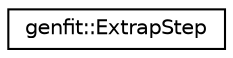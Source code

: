 digraph "Graphical Class Hierarchy"
{
 // LATEX_PDF_SIZE
  edge [fontname="Helvetica",fontsize="10",labelfontname="Helvetica",labelfontsize="10"];
  node [fontname="Helvetica",fontsize="10",shape=record];
  rankdir="LR";
  Node0 [label="genfit::ExtrapStep",height=0.2,width=0.4,color="black", fillcolor="white", style="filled",URL="$structgenfit_1_1ExtrapStep.html",tooltip="Helper for RKTrackRep."];
}
